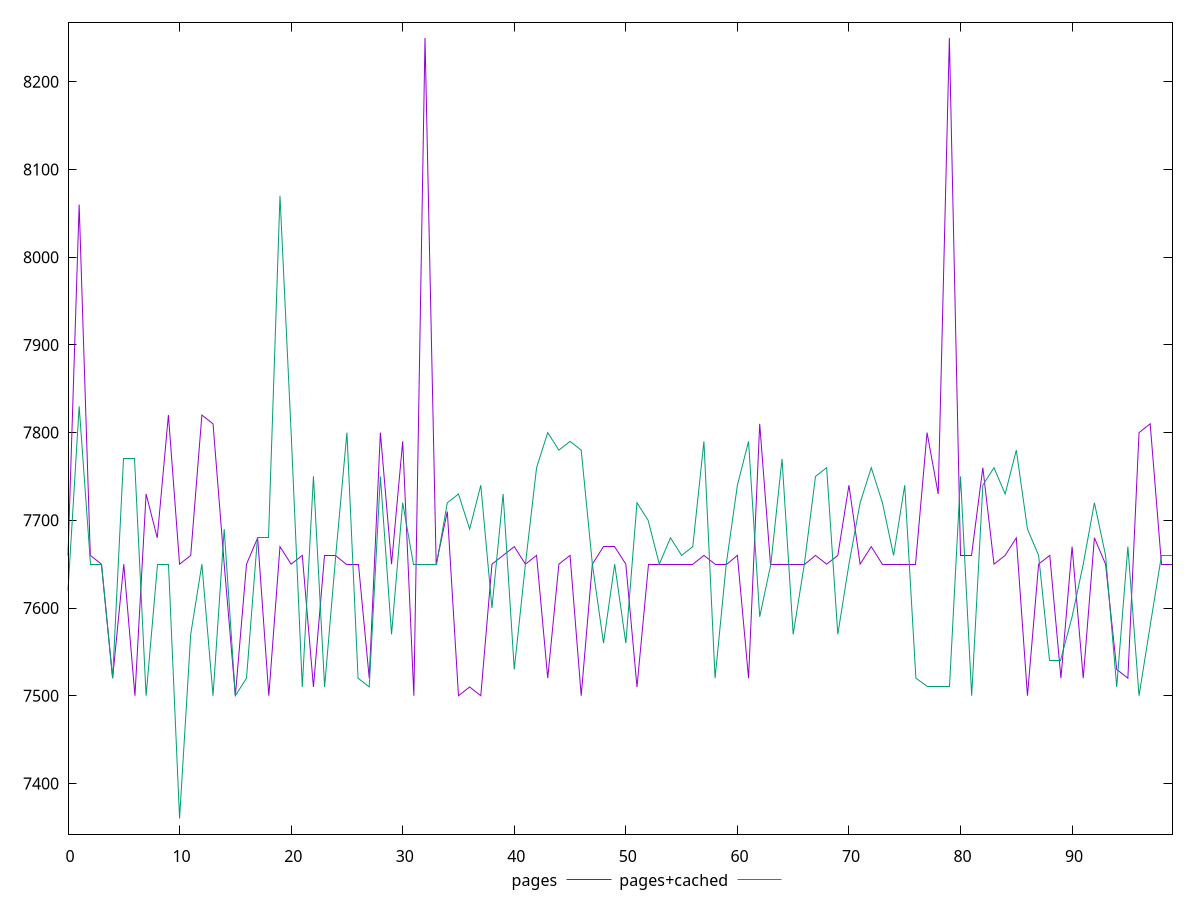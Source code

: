 reset

$pages <<EOF
0 7660
1 8060
2 7660
3 7650
4 7520
5 7650
6 7500
7 7730
8 7680
9 7820
10 7650
11 7660
12 7820
13 7810
14 7650
15 7500
16 7650
17 7680
18 7500
19 7670
20 7650
21 7660
22 7510
23 7660
24 7660
25 7650
26 7650
27 7520
28 7800
29 7650
30 7790
31 7500
32 8250
33 7650
34 7710
35 7500
36 7510
37 7500
38 7650
39 7660
40 7670
41 7650
42 7660
43 7520
44 7650
45 7660
46 7500
47 7650
48 7670
49 7670
50 7650
51 7510
52 7650
53 7650
54 7650
55 7650
56 7650
57 7660
58 7650
59 7650
60 7660
61 7520
62 7810
63 7650
64 7650
65 7650
66 7650
67 7660
68 7650
69 7660
70 7740
71 7650
72 7670
73 7650
74 7650
75 7650
76 7650
77 7800
78 7730
79 8250
80 7660
81 7660
82 7760
83 7650
84 7660
85 7680
86 7500
87 7650
88 7660
89 7520
90 7670
91 7520
92 7680
93 7650
94 7530
95 7520
96 7800
97 7810
98 7650
99 7650
EOF

$pagesCached <<EOF
0 7620
1 7830
2 7650
3 7650
4 7520
5 7770
6 7770
7 7500
8 7650
9 7650
10 7360
11 7570
12 7650
13 7500
14 7690
15 7500
16 7520
17 7680
18 7680
19 8070
20 7800
21 7510
22 7750
23 7510
24 7660
25 7800
26 7520
27 7510
28 7750
29 7570
30 7720
31 7650
32 7650
33 7650
34 7720
35 7730
36 7690
37 7740
38 7600
39 7730
40 7530
41 7650
42 7760
43 7800
44 7780
45 7790
46 7780
47 7650
48 7560
49 7650
50 7560
51 7720
52 7700
53 7650
54 7680
55 7660
56 7670
57 7790
58 7520
59 7650
60 7740
61 7790
62 7590
63 7650
64 7770
65 7570
66 7650
67 7750
68 7760
69 7570
70 7650
71 7720
72 7760
73 7720
74 7660
75 7740
76 7520
77 7510
78 7510
79 7510
80 7750
81 7500
82 7740
83 7760
84 7730
85 7780
86 7690
87 7660
88 7540
89 7540
90 7590
91 7650
92 7720
93 7660
94 7510
95 7670
96 7500
97 7580
98 7660
99 7660
EOF

set key outside below
set xrange [0:99]
set yrange [7342.2:8267.8]
set trange [7342.2:8267.8]
set terminal svg size 640, 520 enhanced background rgb 'white'
set output "report_00026_2021-02-22T21:38:55.199Z/uses-text-compression/comparison/line/0_vs_1.svg"

plot $pages title "pages" with line, \
     $pagesCached title "pages+cached" with line

reset
